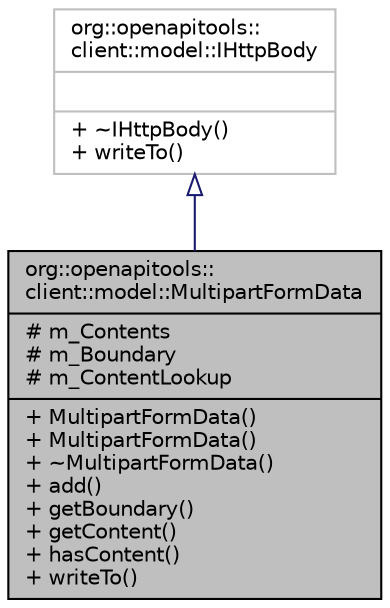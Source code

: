 digraph "org::openapitools::client::model::MultipartFormData"
{
 // INTERACTIVE_SVG=YES
 // LATEX_PDF_SIZE
  bgcolor="transparent";
  edge [fontname="Helvetica",fontsize="10",labelfontname="Helvetica",labelfontsize="10"];
  node [fontname="Helvetica",fontsize="10",shape=record];
  Node1 [label="{org::openapitools::\lclient::model::MultipartFormData\n|# m_Contents\l# m_Boundary\l# m_ContentLookup\l|+ MultipartFormData()\l+ MultipartFormData()\l+ ~MultipartFormData()\l+ add()\l+ getBoundary()\l+ getContent()\l+ hasContent()\l+ writeTo()\l}",height=0.2,width=0.4,color="black", fillcolor="grey75", style="filled", fontcolor="black",tooltip=" "];
  Node2 -> Node1 [dir="back",color="midnightblue",fontsize="10",style="solid",arrowtail="onormal",fontname="Helvetica"];
  Node2 [label="{org::openapitools::\lclient::model::IHttpBody\n||+ ~IHttpBody()\l+ writeTo()\l}",height=0.2,width=0.4,color="grey75",URL="$classorg_1_1openapitools_1_1client_1_1model_1_1_i_http_body.html",tooltip=" "];
}
